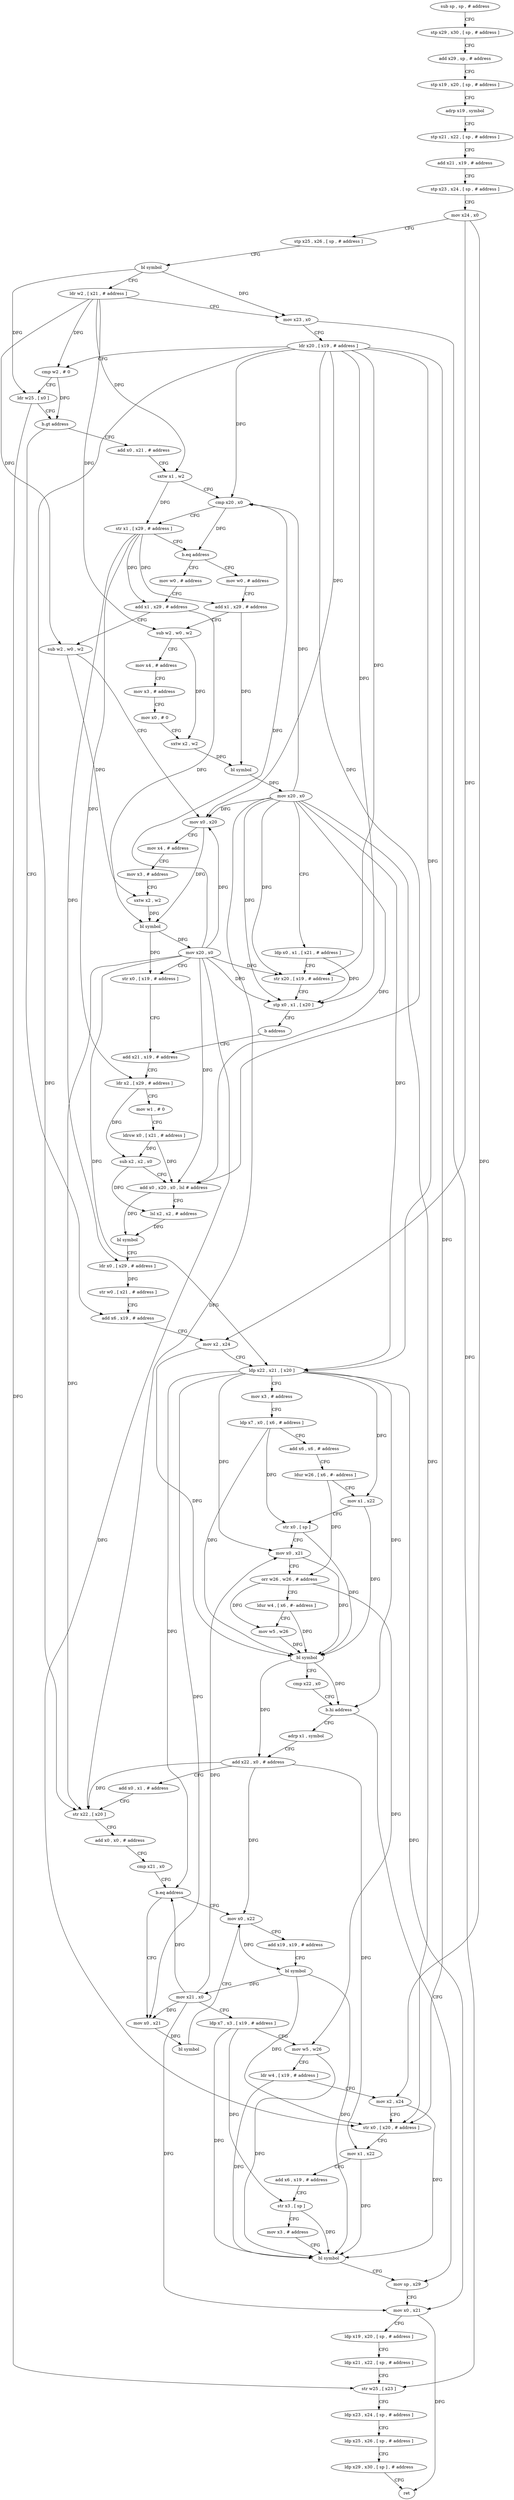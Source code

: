 digraph "func" {
"4224512" [label = "sub sp , sp , # address" ]
"4224516" [label = "stp x29 , x30 , [ sp , # address ]" ]
"4224520" [label = "add x29 , sp , # address" ]
"4224524" [label = "stp x19 , x20 , [ sp , # address ]" ]
"4224528" [label = "adrp x19 , symbol" ]
"4224532" [label = "stp x21 , x22 , [ sp , # address ]" ]
"4224536" [label = "add x21 , x19 , # address" ]
"4224540" [label = "stp x23 , x24 , [ sp , # address ]" ]
"4224544" [label = "mov x24 , x0" ]
"4224548" [label = "stp x25 , x26 , [ sp , # address ]" ]
"4224552" [label = "bl symbol" ]
"4224556" [label = "ldr w2 , [ x21 , # address ]" ]
"4224560" [label = "mov x23 , x0" ]
"4224564" [label = "ldr x20 , [ x19 , # address ]" ]
"4224568" [label = "cmp w2 , # 0" ]
"4224572" [label = "ldr w25 , [ x0 ]" ]
"4224576" [label = "b.gt address" ]
"4224680" [label = "add x6 , x19 , # address" ]
"4224580" [label = "add x0 , x21 , # address" ]
"4224684" [label = "mov x2 , x24" ]
"4224688" [label = "ldp x22 , x21 , [ x20 ]" ]
"4224692" [label = "mov x3 , # address" ]
"4224696" [label = "ldp x7 , x0 , [ x6 , # address ]" ]
"4224700" [label = "add x6 , x6 , # address" ]
"4224704" [label = "ldur w26 , [ x6 , #- address ]" ]
"4224708" [label = "mov x1 , x22" ]
"4224712" [label = "str x0 , [ sp ]" ]
"4224716" [label = "mov x0 , x21" ]
"4224720" [label = "orr w26 , w26 , # address" ]
"4224724" [label = "ldur w4 , [ x6 , #- address ]" ]
"4224728" [label = "mov w5 , w26" ]
"4224732" [label = "bl symbol" ]
"4224736" [label = "cmp x22 , x0" ]
"4224740" [label = "b.hi address" ]
"4224836" [label = "mov sp , x29" ]
"4224744" [label = "adrp x1 , symbol" ]
"4224584" [label = "sxtw x1 , w2" ]
"4224588" [label = "cmp x20 , x0" ]
"4224592" [label = "str x1 , [ x29 , # address ]" ]
"4224596" [label = "b.eq address" ]
"4224872" [label = "mov w0 , # address" ]
"4224600" [label = "mov w0 , # address" ]
"4224840" [label = "mov x0 , x21" ]
"4224844" [label = "ldp x19 , x20 , [ sp , # address ]" ]
"4224848" [label = "ldp x21 , x22 , [ sp , # address ]" ]
"4224852" [label = "str w25 , [ x23 ]" ]
"4224856" [label = "ldp x23 , x24 , [ sp , # address ]" ]
"4224860" [label = "ldp x25 , x26 , [ sp , # address ]" ]
"4224864" [label = "ldp x29 , x30 , [ sp ] , # address" ]
"4224868" [label = "ret" ]
"4224748" [label = "add x22 , x0 , # address" ]
"4224752" [label = "add x0 , x1 , # address" ]
"4224756" [label = "str x22 , [ x20 ]" ]
"4224760" [label = "add x0 , x0 , # address" ]
"4224764" [label = "cmp x21 , x0" ]
"4224768" [label = "b.eq address" ]
"4224780" [label = "mov x0 , x22" ]
"4224772" [label = "mov x0 , x21" ]
"4224876" [label = "add x1 , x29 , # address" ]
"4224880" [label = "sub w2 , w0 , w2" ]
"4224884" [label = "mov x4 , # address" ]
"4224888" [label = "mov x3 , # address" ]
"4224892" [label = "mov x0 , # 0" ]
"4224896" [label = "sxtw x2 , w2" ]
"4224900" [label = "bl symbol" ]
"4224904" [label = "mov x20 , x0" ]
"4224908" [label = "ldp x0 , x1 , [ x21 , # address ]" ]
"4224912" [label = "str x20 , [ x19 , # address ]" ]
"4224916" [label = "stp x0 , x1 , [ x20 ]" ]
"4224920" [label = "b address" ]
"4224640" [label = "add x21 , x19 , # address" ]
"4224604" [label = "add x1 , x29 , # address" ]
"4224608" [label = "sub w2 , w0 , w2" ]
"4224612" [label = "mov x0 , x20" ]
"4224616" [label = "mov x4 , # address" ]
"4224620" [label = "mov x3 , # address" ]
"4224624" [label = "sxtw x2 , w2" ]
"4224628" [label = "bl symbol" ]
"4224632" [label = "mov x20 , x0" ]
"4224636" [label = "str x0 , [ x19 , # address ]" ]
"4224784" [label = "add x19 , x19 , # address" ]
"4224788" [label = "bl symbol" ]
"4224792" [label = "mov x21 , x0" ]
"4224796" [label = "ldp x7 , x3 , [ x19 , # address ]" ]
"4224800" [label = "mov w5 , w26" ]
"4224804" [label = "ldr w4 , [ x19 , # address ]" ]
"4224808" [label = "mov x2 , x24" ]
"4224812" [label = "str x0 , [ x20 , # address ]" ]
"4224816" [label = "mov x1 , x22" ]
"4224820" [label = "add x6 , x19 , # address" ]
"4224824" [label = "str x3 , [ sp ]" ]
"4224828" [label = "mov x3 , # address" ]
"4224832" [label = "bl symbol" ]
"4224776" [label = "bl symbol" ]
"4224644" [label = "ldr x2 , [ x29 , # address ]" ]
"4224648" [label = "mov w1 , # 0" ]
"4224652" [label = "ldrsw x0 , [ x21 , # address ]" ]
"4224656" [label = "sub x2 , x2 , x0" ]
"4224660" [label = "add x0 , x20 , x0 , lsl # address" ]
"4224664" [label = "lsl x2 , x2 , # address" ]
"4224668" [label = "bl symbol" ]
"4224672" [label = "ldr x0 , [ x29 , # address ]" ]
"4224676" [label = "str w0 , [ x21 , # address ]" ]
"4224512" -> "4224516" [ label = "CFG" ]
"4224516" -> "4224520" [ label = "CFG" ]
"4224520" -> "4224524" [ label = "CFG" ]
"4224524" -> "4224528" [ label = "CFG" ]
"4224528" -> "4224532" [ label = "CFG" ]
"4224532" -> "4224536" [ label = "CFG" ]
"4224536" -> "4224540" [ label = "CFG" ]
"4224540" -> "4224544" [ label = "CFG" ]
"4224544" -> "4224548" [ label = "CFG" ]
"4224544" -> "4224684" [ label = "DFG" ]
"4224544" -> "4224808" [ label = "DFG" ]
"4224548" -> "4224552" [ label = "CFG" ]
"4224552" -> "4224556" [ label = "CFG" ]
"4224552" -> "4224560" [ label = "DFG" ]
"4224552" -> "4224572" [ label = "DFG" ]
"4224556" -> "4224560" [ label = "CFG" ]
"4224556" -> "4224568" [ label = "DFG" ]
"4224556" -> "4224584" [ label = "DFG" ]
"4224556" -> "4224880" [ label = "DFG" ]
"4224556" -> "4224608" [ label = "DFG" ]
"4224560" -> "4224564" [ label = "CFG" ]
"4224560" -> "4224852" [ label = "DFG" ]
"4224564" -> "4224568" [ label = "CFG" ]
"4224564" -> "4224688" [ label = "DFG" ]
"4224564" -> "4224588" [ label = "DFG" ]
"4224564" -> "4224756" [ label = "DFG" ]
"4224564" -> "4224912" [ label = "DFG" ]
"4224564" -> "4224916" [ label = "DFG" ]
"4224564" -> "4224612" [ label = "DFG" ]
"4224564" -> "4224812" [ label = "DFG" ]
"4224564" -> "4224660" [ label = "DFG" ]
"4224568" -> "4224572" [ label = "CFG" ]
"4224568" -> "4224576" [ label = "DFG" ]
"4224572" -> "4224576" [ label = "CFG" ]
"4224572" -> "4224852" [ label = "DFG" ]
"4224576" -> "4224680" [ label = "CFG" ]
"4224576" -> "4224580" [ label = "CFG" ]
"4224680" -> "4224684" [ label = "CFG" ]
"4224580" -> "4224584" [ label = "CFG" ]
"4224684" -> "4224688" [ label = "CFG" ]
"4224684" -> "4224732" [ label = "DFG" ]
"4224688" -> "4224692" [ label = "CFG" ]
"4224688" -> "4224708" [ label = "DFG" ]
"4224688" -> "4224740" [ label = "DFG" ]
"4224688" -> "4224716" [ label = "DFG" ]
"4224688" -> "4224840" [ label = "DFG" ]
"4224688" -> "4224768" [ label = "DFG" ]
"4224688" -> "4224772" [ label = "DFG" ]
"4224692" -> "4224696" [ label = "CFG" ]
"4224696" -> "4224700" [ label = "CFG" ]
"4224696" -> "4224732" [ label = "DFG" ]
"4224696" -> "4224712" [ label = "DFG" ]
"4224700" -> "4224704" [ label = "CFG" ]
"4224704" -> "4224708" [ label = "CFG" ]
"4224704" -> "4224720" [ label = "DFG" ]
"4224708" -> "4224712" [ label = "CFG" ]
"4224708" -> "4224732" [ label = "DFG" ]
"4224712" -> "4224716" [ label = "CFG" ]
"4224712" -> "4224732" [ label = "DFG" ]
"4224716" -> "4224720" [ label = "CFG" ]
"4224716" -> "4224732" [ label = "DFG" ]
"4224720" -> "4224724" [ label = "CFG" ]
"4224720" -> "4224728" [ label = "DFG" ]
"4224720" -> "4224800" [ label = "DFG" ]
"4224724" -> "4224728" [ label = "CFG" ]
"4224724" -> "4224732" [ label = "DFG" ]
"4224728" -> "4224732" [ label = "DFG" ]
"4224732" -> "4224736" [ label = "CFG" ]
"4224732" -> "4224740" [ label = "DFG" ]
"4224732" -> "4224748" [ label = "DFG" ]
"4224736" -> "4224740" [ label = "CFG" ]
"4224740" -> "4224836" [ label = "CFG" ]
"4224740" -> "4224744" [ label = "CFG" ]
"4224836" -> "4224840" [ label = "CFG" ]
"4224744" -> "4224748" [ label = "CFG" ]
"4224584" -> "4224588" [ label = "CFG" ]
"4224584" -> "4224592" [ label = "DFG" ]
"4224588" -> "4224592" [ label = "CFG" ]
"4224588" -> "4224596" [ label = "DFG" ]
"4224592" -> "4224596" [ label = "CFG" ]
"4224592" -> "4224644" [ label = "DFG" ]
"4224592" -> "4224672" [ label = "DFG" ]
"4224592" -> "4224876" [ label = "DFG" ]
"4224592" -> "4224604" [ label = "DFG" ]
"4224596" -> "4224872" [ label = "CFG" ]
"4224596" -> "4224600" [ label = "CFG" ]
"4224872" -> "4224876" [ label = "CFG" ]
"4224600" -> "4224604" [ label = "CFG" ]
"4224840" -> "4224844" [ label = "CFG" ]
"4224840" -> "4224868" [ label = "DFG" ]
"4224844" -> "4224848" [ label = "CFG" ]
"4224848" -> "4224852" [ label = "CFG" ]
"4224852" -> "4224856" [ label = "CFG" ]
"4224856" -> "4224860" [ label = "CFG" ]
"4224860" -> "4224864" [ label = "CFG" ]
"4224864" -> "4224868" [ label = "CFG" ]
"4224748" -> "4224752" [ label = "CFG" ]
"4224748" -> "4224756" [ label = "DFG" ]
"4224748" -> "4224780" [ label = "DFG" ]
"4224748" -> "4224816" [ label = "DFG" ]
"4224752" -> "4224756" [ label = "CFG" ]
"4224756" -> "4224760" [ label = "CFG" ]
"4224760" -> "4224764" [ label = "CFG" ]
"4224764" -> "4224768" [ label = "CFG" ]
"4224768" -> "4224780" [ label = "CFG" ]
"4224768" -> "4224772" [ label = "CFG" ]
"4224780" -> "4224784" [ label = "CFG" ]
"4224780" -> "4224788" [ label = "DFG" ]
"4224772" -> "4224776" [ label = "DFG" ]
"4224876" -> "4224880" [ label = "CFG" ]
"4224876" -> "4224900" [ label = "DFG" ]
"4224880" -> "4224884" [ label = "CFG" ]
"4224880" -> "4224896" [ label = "DFG" ]
"4224884" -> "4224888" [ label = "CFG" ]
"4224888" -> "4224892" [ label = "CFG" ]
"4224892" -> "4224896" [ label = "CFG" ]
"4224896" -> "4224900" [ label = "DFG" ]
"4224900" -> "4224904" [ label = "DFG" ]
"4224904" -> "4224908" [ label = "CFG" ]
"4224904" -> "4224688" [ label = "DFG" ]
"4224904" -> "4224588" [ label = "DFG" ]
"4224904" -> "4224756" [ label = "DFG" ]
"4224904" -> "4224912" [ label = "DFG" ]
"4224904" -> "4224916" [ label = "DFG" ]
"4224904" -> "4224612" [ label = "DFG" ]
"4224904" -> "4224812" [ label = "DFG" ]
"4224904" -> "4224660" [ label = "DFG" ]
"4224908" -> "4224912" [ label = "CFG" ]
"4224908" -> "4224916" [ label = "DFG" ]
"4224912" -> "4224916" [ label = "CFG" ]
"4224916" -> "4224920" [ label = "CFG" ]
"4224920" -> "4224640" [ label = "CFG" ]
"4224640" -> "4224644" [ label = "CFG" ]
"4224604" -> "4224608" [ label = "CFG" ]
"4224604" -> "4224628" [ label = "DFG" ]
"4224608" -> "4224612" [ label = "CFG" ]
"4224608" -> "4224624" [ label = "DFG" ]
"4224612" -> "4224616" [ label = "CFG" ]
"4224612" -> "4224628" [ label = "DFG" ]
"4224616" -> "4224620" [ label = "CFG" ]
"4224620" -> "4224624" [ label = "CFG" ]
"4224624" -> "4224628" [ label = "DFG" ]
"4224628" -> "4224632" [ label = "DFG" ]
"4224628" -> "4224636" [ label = "DFG" ]
"4224632" -> "4224636" [ label = "CFG" ]
"4224632" -> "4224688" [ label = "DFG" ]
"4224632" -> "4224588" [ label = "DFG" ]
"4224632" -> "4224912" [ label = "DFG" ]
"4224632" -> "4224612" [ label = "DFG" ]
"4224632" -> "4224756" [ label = "DFG" ]
"4224632" -> "4224916" [ label = "DFG" ]
"4224632" -> "4224812" [ label = "DFG" ]
"4224632" -> "4224660" [ label = "DFG" ]
"4224636" -> "4224640" [ label = "CFG" ]
"4224784" -> "4224788" [ label = "CFG" ]
"4224788" -> "4224792" [ label = "DFG" ]
"4224788" -> "4224812" [ label = "DFG" ]
"4224788" -> "4224832" [ label = "DFG" ]
"4224792" -> "4224796" [ label = "CFG" ]
"4224792" -> "4224716" [ label = "DFG" ]
"4224792" -> "4224840" [ label = "DFG" ]
"4224792" -> "4224768" [ label = "DFG" ]
"4224792" -> "4224772" [ label = "DFG" ]
"4224796" -> "4224800" [ label = "CFG" ]
"4224796" -> "4224832" [ label = "DFG" ]
"4224796" -> "4224824" [ label = "DFG" ]
"4224800" -> "4224804" [ label = "CFG" ]
"4224800" -> "4224832" [ label = "DFG" ]
"4224804" -> "4224808" [ label = "CFG" ]
"4224804" -> "4224832" [ label = "DFG" ]
"4224808" -> "4224812" [ label = "CFG" ]
"4224808" -> "4224832" [ label = "DFG" ]
"4224812" -> "4224816" [ label = "CFG" ]
"4224816" -> "4224820" [ label = "CFG" ]
"4224816" -> "4224832" [ label = "DFG" ]
"4224820" -> "4224824" [ label = "CFG" ]
"4224824" -> "4224828" [ label = "CFG" ]
"4224824" -> "4224832" [ label = "DFG" ]
"4224828" -> "4224832" [ label = "CFG" ]
"4224832" -> "4224836" [ label = "CFG" ]
"4224776" -> "4224780" [ label = "CFG" ]
"4224644" -> "4224648" [ label = "CFG" ]
"4224644" -> "4224656" [ label = "DFG" ]
"4224648" -> "4224652" [ label = "CFG" ]
"4224652" -> "4224656" [ label = "DFG" ]
"4224652" -> "4224660" [ label = "DFG" ]
"4224656" -> "4224660" [ label = "CFG" ]
"4224656" -> "4224664" [ label = "DFG" ]
"4224660" -> "4224664" [ label = "CFG" ]
"4224660" -> "4224668" [ label = "DFG" ]
"4224664" -> "4224668" [ label = "DFG" ]
"4224668" -> "4224672" [ label = "CFG" ]
"4224672" -> "4224676" [ label = "DFG" ]
"4224676" -> "4224680" [ label = "CFG" ]
}
